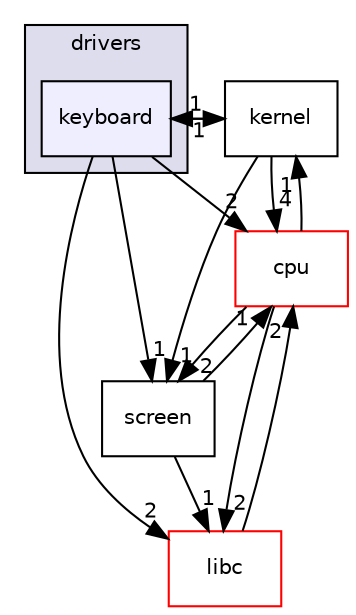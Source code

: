 digraph "keyboard" {
  compound=true
  node [ fontsize="10", fontname="Helvetica"];
  edge [ labelfontsize="10", labelfontname="Helvetica"];
  subgraph clusterdir_c718a368270b13c54d94892d20736f45 {
    graph [ bgcolor="#ddddee", pencolor="black", label="drivers" fontname="Helvetica", fontsize="10", URL="dir_c718a368270b13c54d94892d20736f45.html"]
  dir_9e383315d75b41a6ef6f7dcf9370d8ac [shape=box, label="keyboard", style="filled", fillcolor="#eeeeff", pencolor="black", URL="dir_9e383315d75b41a6ef6f7dcf9370d8ac.html"];
  }
  dir_cbd7f246bdf7dc0a50281a272327e6ed [shape=box label="kernel" URL="dir_cbd7f246bdf7dc0a50281a272327e6ed.html"];
  dir_2c61f424fd391396db977702a2beee9a [shape=box label="cpu" fillcolor="white" style="filled" color="red" URL="dir_2c61f424fd391396db977702a2beee9a.html"];
  dir_90abba871dc5d090c5f9cc1cda47fb8a [shape=box label="screen" URL="dir_90abba871dc5d090c5f9cc1cda47fb8a.html"];
  dir_ee3448fa1dc3d93b4fb7d6fba5be0d5c [shape=box label="libc" fillcolor="white" style="filled" color="red" URL="dir_ee3448fa1dc3d93b4fb7d6fba5be0d5c.html"];
  dir_cbd7f246bdf7dc0a50281a272327e6ed->dir_9e383315d75b41a6ef6f7dcf9370d8ac [headlabel="1", labeldistance=1.5 headhref="dir_000010_000011.html"];
  dir_cbd7f246bdf7dc0a50281a272327e6ed->dir_2c61f424fd391396db977702a2beee9a [headlabel="4", labeldistance=1.5 headhref="dir_000010_000007.html"];
  dir_cbd7f246bdf7dc0a50281a272327e6ed->dir_90abba871dc5d090c5f9cc1cda47fb8a [headlabel="1", labeldistance=1.5 headhref="dir_000010_000004.html"];
  dir_9e383315d75b41a6ef6f7dcf9370d8ac->dir_cbd7f246bdf7dc0a50281a272327e6ed [headlabel="1", labeldistance=1.5 headhref="dir_000011_000010.html"];
  dir_9e383315d75b41a6ef6f7dcf9370d8ac->dir_2c61f424fd391396db977702a2beee9a [headlabel="2", labeldistance=1.5 headhref="dir_000011_000007.html"];
  dir_9e383315d75b41a6ef6f7dcf9370d8ac->dir_90abba871dc5d090c5f9cc1cda47fb8a [headlabel="1", labeldistance=1.5 headhref="dir_000011_000004.html"];
  dir_9e383315d75b41a6ef6f7dcf9370d8ac->dir_ee3448fa1dc3d93b4fb7d6fba5be0d5c [headlabel="2", labeldistance=1.5 headhref="dir_000011_000005.html"];
  dir_2c61f424fd391396db977702a2beee9a->dir_cbd7f246bdf7dc0a50281a272327e6ed [headlabel="1", labeldistance=1.5 headhref="dir_000007_000010.html"];
  dir_2c61f424fd391396db977702a2beee9a->dir_90abba871dc5d090c5f9cc1cda47fb8a [headlabel="2", labeldistance=1.5 headhref="dir_000007_000004.html"];
  dir_2c61f424fd391396db977702a2beee9a->dir_ee3448fa1dc3d93b4fb7d6fba5be0d5c [headlabel="2", labeldistance=1.5 headhref="dir_000007_000005.html"];
  dir_90abba871dc5d090c5f9cc1cda47fb8a->dir_2c61f424fd391396db977702a2beee9a [headlabel="1", labeldistance=1.5 headhref="dir_000004_000007.html"];
  dir_90abba871dc5d090c5f9cc1cda47fb8a->dir_ee3448fa1dc3d93b4fb7d6fba5be0d5c [headlabel="1", labeldistance=1.5 headhref="dir_000004_000005.html"];
  dir_ee3448fa1dc3d93b4fb7d6fba5be0d5c->dir_2c61f424fd391396db977702a2beee9a [headlabel="2", labeldistance=1.5 headhref="dir_000005_000007.html"];
}
